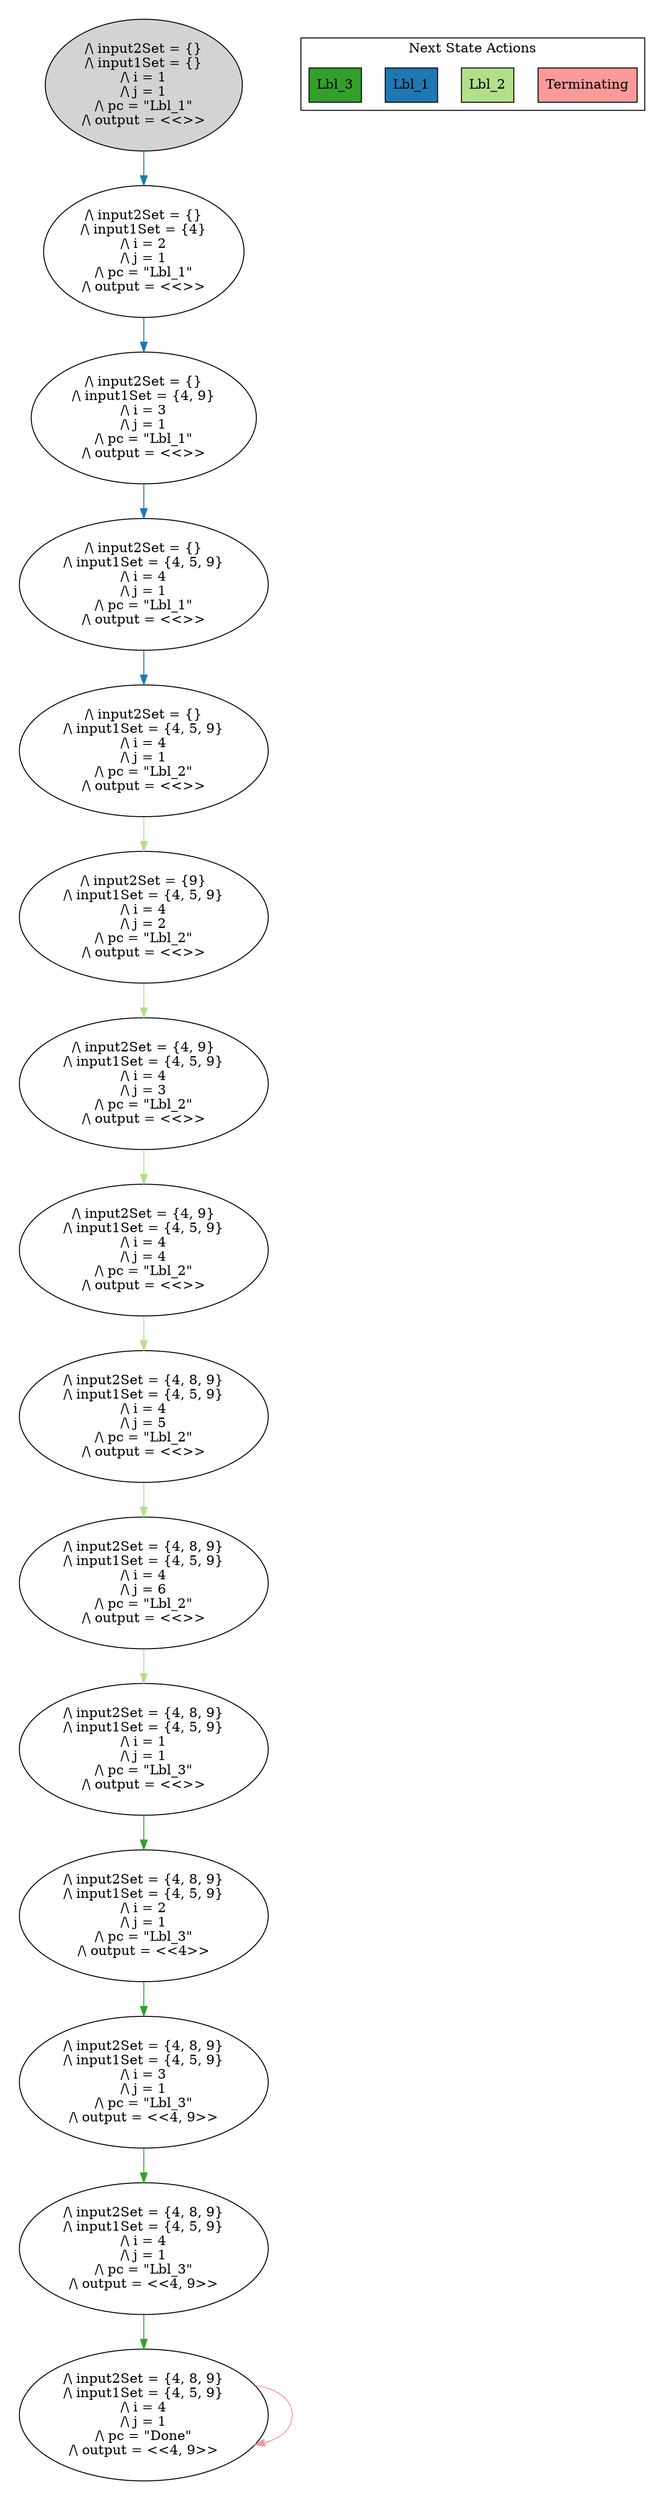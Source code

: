strict digraph DiskGraph {
edge [colorscheme="paired12"]
nodesep=0.35;
subgraph cluster_graph {
color="white";
-4772150098381463042 [label="/\\ input2Set = {}\n/\\ input1Set = {}\n/\\ i = 1\n/\\ j = 1\n/\\ pc = \"Lbl_1\"\n/\\ output = <<>>",style = filled]
-4772150098381463042 -> -1280851328444026046 [label="",color="2",fontcolor="2"];
-1280851328444026046 [label="/\\ input2Set = {}\n/\\ input1Set = {4}\n/\\ i = 2\n/\\ j = 1\n/\\ pc = \"Lbl_1\"\n/\\ output = <<>>"];
-1280851328444026046 -> -8176049012216366423 [label="",color="2",fontcolor="2"];
-8176049012216366423 [label="/\\ input2Set = {}\n/\\ input1Set = {4, 9}\n/\\ i = 3\n/\\ j = 1\n/\\ pc = \"Lbl_1\"\n/\\ output = <<>>"];
-8176049012216366423 -> -3741452702331319563 [label="",color="2",fontcolor="2"];
-3741452702331319563 [label="/\\ input2Set = {}\n/\\ input1Set = {4, 5, 9}\n/\\ i = 4\n/\\ j = 1\n/\\ pc = \"Lbl_1\"\n/\\ output = <<>>"];
-3741452702331319563 -> 6551486678808412514 [label="",color="2",fontcolor="2"];
6551486678808412514 [label="/\\ input2Set = {}\n/\\ input1Set = {4, 5, 9}\n/\\ i = 4\n/\\ j = 1\n/\\ pc = \"Lbl_2\"\n/\\ output = <<>>"];
6551486678808412514 -> 8369415935260311223 [label="",color="3",fontcolor="3"];
8369415935260311223 [label="/\\ input2Set = {9}\n/\\ input1Set = {4, 5, 9}\n/\\ i = 4\n/\\ j = 2\n/\\ pc = \"Lbl_2\"\n/\\ output = <<>>"];
8369415935260311223 -> -1412237850014603609 [label="",color="3",fontcolor="3"];
-1412237850014603609 [label="/\\ input2Set = {4, 9}\n/\\ input1Set = {4, 5, 9}\n/\\ i = 4\n/\\ j = 3\n/\\ pc = \"Lbl_2\"\n/\\ output = <<>>"];
-1412237850014603609 -> -7196493884914761097 [label="",color="3",fontcolor="3"];
-7196493884914761097 [label="/\\ input2Set = {4, 9}\n/\\ input1Set = {4, 5, 9}\n/\\ i = 4\n/\\ j = 4\n/\\ pc = \"Lbl_2\"\n/\\ output = <<>>"];
-7196493884914761097 -> -9083358058831309982 [label="",color="3",fontcolor="3"];
-9083358058831309982 [label="/\\ input2Set = {4, 8, 9}\n/\\ input1Set = {4, 5, 9}\n/\\ i = 4\n/\\ j = 5\n/\\ pc = \"Lbl_2\"\n/\\ output = <<>>"];
-9083358058831309982 -> -2133969387691251311 [label="",color="3",fontcolor="3"];
-2133969387691251311 [label="/\\ input2Set = {4, 8, 9}\n/\\ input1Set = {4, 5, 9}\n/\\ i = 4\n/\\ j = 6\n/\\ pc = \"Lbl_2\"\n/\\ output = <<>>"];
-2133969387691251311 -> -3042942101980566272 [label="",color="3",fontcolor="3"];
-3042942101980566272 [label="/\\ input2Set = {4, 8, 9}\n/\\ input1Set = {4, 5, 9}\n/\\ i = 1\n/\\ j = 1\n/\\ pc = \"Lbl_3\"\n/\\ output = <<>>"];
-3042942101980566272 -> -5583935464702126701 [label="",color="4",fontcolor="4"];
-5583935464702126701 [label="/\\ input2Set = {4, 8, 9}\n/\\ input1Set = {4, 5, 9}\n/\\ i = 2\n/\\ j = 1\n/\\ pc = \"Lbl_3\"\n/\\ output = <<4>>"];
-5583935464702126701 -> -5863284538411462273 [label="",color="4",fontcolor="4"];
-5863284538411462273 [label="/\\ input2Set = {4, 8, 9}\n/\\ input1Set = {4, 5, 9}\n/\\ i = 3\n/\\ j = 1\n/\\ pc = \"Lbl_3\"\n/\\ output = <<4, 9>>"];
-5863284538411462273 -> -4796440206866647184 [label="",color="4",fontcolor="4"];
-4796440206866647184 [label="/\\ input2Set = {4, 8, 9}\n/\\ input1Set = {4, 5, 9}\n/\\ i = 4\n/\\ j = 1\n/\\ pc = \"Lbl_3\"\n/\\ output = <<4, 9>>"];
-4796440206866647184 -> -5978746506820243051 [label="",color="4",fontcolor="4"];
-5978746506820243051 [label="/\\ input2Set = {4, 8, 9}\n/\\ input1Set = {4, 5, 9}\n/\\ i = 4\n/\\ j = 1\n/\\ pc = \"Done\"\n/\\ output = <<4, 9>>"];
-5978746506820243051 -> -5978746506820243051 [label="",color="5",fontcolor="5"];
{rank = same; -4772150098381463042;}
{rank = same; -1280851328444026046;}
{rank = same; -8176049012216366423;}
{rank = same; -3741452702331319563;}
{rank = same; 6551486678808412514;}
{rank = same; 8369415935260311223;}
{rank = same; -1412237850014603609;}
{rank = same; -7196493884914761097;}
{rank = same; -9083358058831309982;}
{rank = same; -2133969387691251311;}
{rank = same; -3042942101980566272;}
{rank = same; -5583935464702126701;}
{rank = same; -5863284538411462273;}
{rank = same; -4796440206866647184;}
{rank = same; -5978746506820243051;}
}
subgraph cluster_legend {graph[style=bold];label = "Next State Actions" style="solid"
node [ labeljust="l",colorscheme="paired12",style=filled,shape=record ]
Terminating [label="Terminating",fillcolor=5]
Lbl_2 [label="Lbl_2",fillcolor=3]
Lbl_1 [label="Lbl_1",fillcolor=2]
Lbl_3 [label="Lbl_3",fillcolor=4]
}}